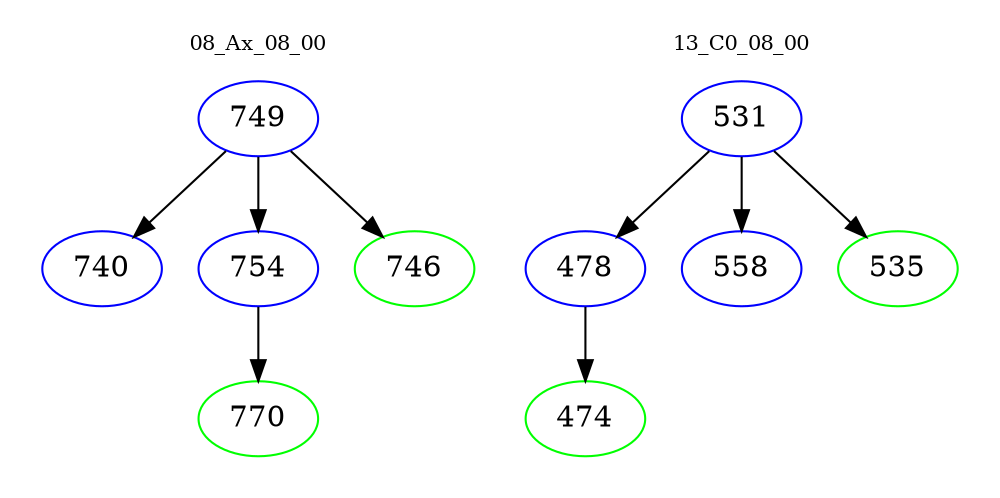 digraph{
subgraph cluster_0 {
color = white
label = "08_Ax_08_00";
fontsize=10;
T0_749 [label="749", color="blue"]
T0_749 -> T0_740 [color="black"]
T0_740 [label="740", color="blue"]
T0_749 -> T0_754 [color="black"]
T0_754 [label="754", color="blue"]
T0_754 -> T0_770 [color="black"]
T0_770 [label="770", color="green"]
T0_749 -> T0_746 [color="black"]
T0_746 [label="746", color="green"]
}
subgraph cluster_1 {
color = white
label = "13_C0_08_00";
fontsize=10;
T1_531 [label="531", color="blue"]
T1_531 -> T1_478 [color="black"]
T1_478 [label="478", color="blue"]
T1_478 -> T1_474 [color="black"]
T1_474 [label="474", color="green"]
T1_531 -> T1_558 [color="black"]
T1_558 [label="558", color="blue"]
T1_531 -> T1_535 [color="black"]
T1_535 [label="535", color="green"]
}
}
